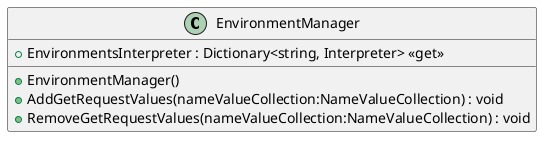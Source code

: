 @startuml
class EnvironmentManager {
    + EnvironmentsInterpreter : Dictionary<string, Interpreter> <<get>>
    + EnvironmentManager()
    + AddGetRequestValues(nameValueCollection:NameValueCollection) : void
    + RemoveGetRequestValues(nameValueCollection:NameValueCollection) : void
}
@enduml
